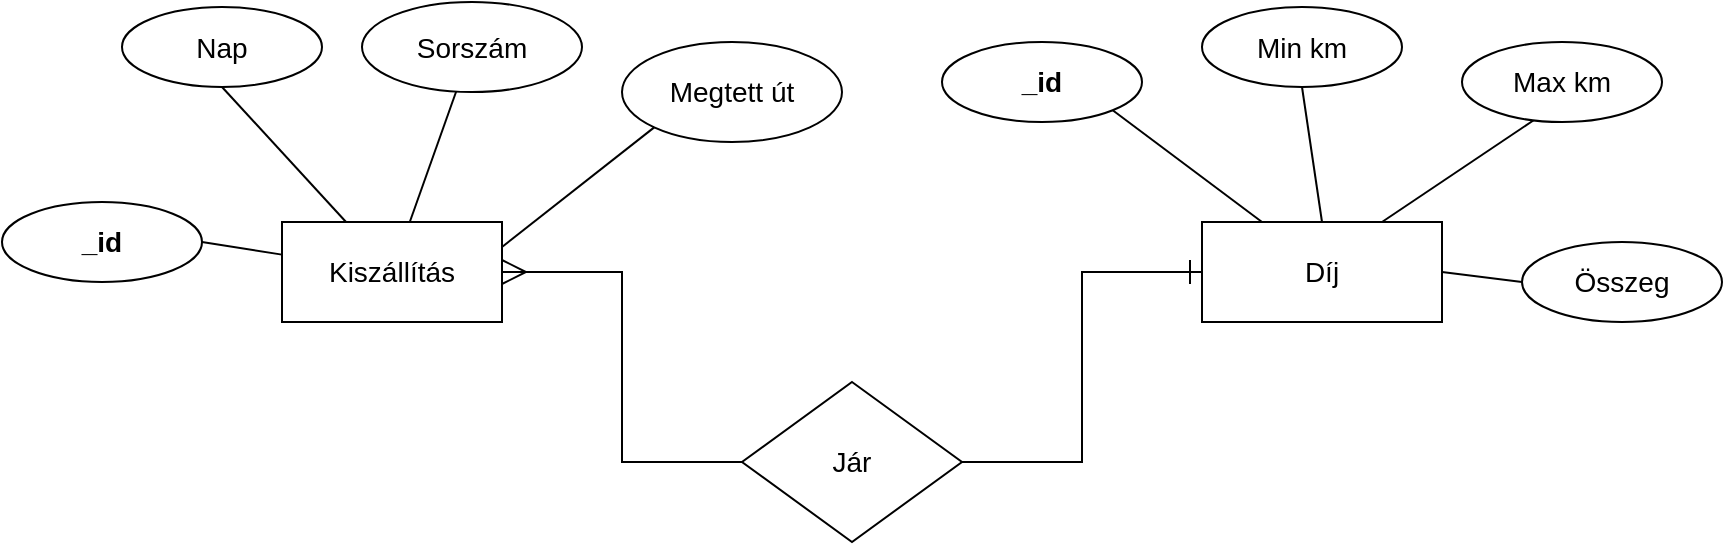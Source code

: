 <mxfile version="20.5.3" type="device"><diagram id="R2lEEEUBdFMjLlhIrx00" name="Page-1"><mxGraphModel dx="1422" dy="762" grid="1" gridSize="10" guides="1" tooltips="1" connect="1" arrows="1" fold="1" page="1" pageScale="1" pageWidth="850" pageHeight="1100" math="0" shadow="0" extFonts="Permanent Marker^https://fonts.googleapis.com/css?family=Permanent+Marker"><root><mxCell id="0"/><mxCell id="1" parent="0"/><mxCell id="Kp3X3O17dTrvOC4vKKKX-7" value="" style="edgeStyle=orthogonalEdgeStyle;rounded=0;orthogonalLoop=1;jettySize=auto;html=1;strokeColor=default;endArrow=none;endFill=0;entryX=0;entryY=0.5;entryDx=0;entryDy=0;startArrow=ERmany;startFill=0;endSize=11;startSize=10;" parent="1" source="Kp3X3O17dTrvOC4vKKKX-1" target="Kp3X3O17dTrvOC4vKKKX-6" edge="1"><mxGeometry relative="1" as="geometry"/></mxCell><mxCell id="Kp3X3O17dTrvOC4vKKKX-18" style="rounded=0;orthogonalLoop=1;jettySize=auto;html=1;entryX=0.5;entryY=1;entryDx=0;entryDy=0;strokeColor=default;fontSize=14;endArrow=none;endFill=0;" parent="1" source="Kp3X3O17dTrvOC4vKKKX-1" target="Kp3X3O17dTrvOC4vKKKX-2" edge="1"><mxGeometry relative="1" as="geometry"/></mxCell><mxCell id="Kp3X3O17dTrvOC4vKKKX-19" style="edgeStyle=none;rounded=0;orthogonalLoop=1;jettySize=auto;html=1;strokeColor=default;fontSize=14;endArrow=none;endFill=0;entryX=1;entryY=0.5;entryDx=0;entryDy=0;" parent="1" source="Kp3X3O17dTrvOC4vKKKX-1" target="Kp3X3O17dTrvOC4vKKKX-13" edge="1"><mxGeometry relative="1" as="geometry"><mxPoint x="130" y="220" as="targetPoint"/></mxGeometry></mxCell><mxCell id="Kp3X3O17dTrvOC4vKKKX-20" value="" style="edgeStyle=none;rounded=0;orthogonalLoop=1;jettySize=auto;html=1;strokeColor=default;fontSize=14;endArrow=none;endFill=0;" parent="1" source="Kp3X3O17dTrvOC4vKKKX-1" target="Kp3X3O17dTrvOC4vKKKX-3" edge="1"><mxGeometry relative="1" as="geometry"/></mxCell><mxCell id="Kp3X3O17dTrvOC4vKKKX-21" style="edgeStyle=none;rounded=0;orthogonalLoop=1;jettySize=auto;html=1;exitX=1;exitY=0.25;exitDx=0;exitDy=0;entryX=0;entryY=1;entryDx=0;entryDy=0;strokeColor=default;fontSize=14;endArrow=none;endFill=0;" parent="1" source="Kp3X3O17dTrvOC4vKKKX-1" target="Kp3X3O17dTrvOC4vKKKX-4" edge="1"><mxGeometry relative="1" as="geometry"/></mxCell><mxCell id="Kp3X3O17dTrvOC4vKKKX-1" value="&lt;font style=&quot;font-size: 14px;&quot;&gt;Kiszállítás&lt;/font&gt;" style="rounded=0;whiteSpace=wrap;html=1;" parent="1" vertex="1"><mxGeometry x="170" y="140" width="110" height="50" as="geometry"/></mxCell><mxCell id="Kp3X3O17dTrvOC4vKKKX-2" value="&lt;font style=&quot;font-size: 14px;&quot;&gt;Nap&lt;/font&gt;" style="ellipse;whiteSpace=wrap;html=1;" parent="1" vertex="1"><mxGeometry x="90" y="32.5" width="100" height="40" as="geometry"/></mxCell><mxCell id="Kp3X3O17dTrvOC4vKKKX-3" value="&lt;font style=&quot;font-size: 14px;&quot;&gt;Sorszám&lt;/font&gt;" style="ellipse;whiteSpace=wrap;html=1;" parent="1" vertex="1"><mxGeometry x="210" y="30" width="110" height="45" as="geometry"/></mxCell><mxCell id="Kp3X3O17dTrvOC4vKKKX-4" value="&lt;font style=&quot;font-size: 14px;&quot;&gt;Megtett út&lt;/font&gt;" style="ellipse;whiteSpace=wrap;html=1;" parent="1" vertex="1"><mxGeometry x="340" y="50" width="110" height="50" as="geometry"/></mxCell><mxCell id="Kp3X3O17dTrvOC4vKKKX-23" style="edgeStyle=none;rounded=0;orthogonalLoop=1;jettySize=auto;html=1;exitX=0.25;exitY=0;exitDx=0;exitDy=0;entryX=1;entryY=1;entryDx=0;entryDy=0;strokeColor=default;fontSize=14;endArrow=none;endFill=0;" parent="1" source="Kp3X3O17dTrvOC4vKKKX-5" target="Kp3X3O17dTrvOC4vKKKX-12" edge="1"><mxGeometry relative="1" as="geometry"/></mxCell><mxCell id="Kp3X3O17dTrvOC4vKKKX-24" style="edgeStyle=none;rounded=0;orthogonalLoop=1;jettySize=auto;html=1;exitX=0.5;exitY=0;exitDx=0;exitDy=0;entryX=0.5;entryY=1;entryDx=0;entryDy=0;strokeColor=default;fontSize=14;endArrow=none;endFill=0;" parent="1" source="Kp3X3O17dTrvOC4vKKKX-5" target="Kp3X3O17dTrvOC4vKKKX-10" edge="1"><mxGeometry relative="1" as="geometry"/></mxCell><mxCell id="Kp3X3O17dTrvOC4vKKKX-25" style="edgeStyle=none;rounded=0;orthogonalLoop=1;jettySize=auto;html=1;exitX=0.75;exitY=0;exitDx=0;exitDy=0;entryX=0.36;entryY=0.975;entryDx=0;entryDy=0;entryPerimeter=0;strokeColor=default;fontSize=14;endArrow=none;endFill=0;" parent="1" source="Kp3X3O17dTrvOC4vKKKX-5" target="Kp3X3O17dTrvOC4vKKKX-11" edge="1"><mxGeometry relative="1" as="geometry"/></mxCell><mxCell id="Kp3X3O17dTrvOC4vKKKX-26" style="edgeStyle=none;rounded=0;orthogonalLoop=1;jettySize=auto;html=1;exitX=1;exitY=0.5;exitDx=0;exitDy=0;entryX=0;entryY=0.5;entryDx=0;entryDy=0;strokeColor=default;fontSize=14;endArrow=none;endFill=0;" parent="1" source="Kp3X3O17dTrvOC4vKKKX-5" target="Kp3X3O17dTrvOC4vKKKX-15" edge="1"><mxGeometry relative="1" as="geometry"/></mxCell><mxCell id="Kp3X3O17dTrvOC4vKKKX-5" value="&lt;span style=&quot;font-size: 14px;&quot;&gt;Díj&lt;/span&gt;" style="rounded=0;whiteSpace=wrap;html=1;" parent="1" vertex="1"><mxGeometry x="630" y="140" width="120" height="50" as="geometry"/></mxCell><mxCell id="Kp3X3O17dTrvOC4vKKKX-8" style="edgeStyle=orthogonalEdgeStyle;rounded=0;orthogonalLoop=1;jettySize=auto;html=1;endArrow=ERone;endFill=0;entryX=0;entryY=0.5;entryDx=0;entryDy=0;startArrow=none;startFill=0;startSize=10;endSize=10;" parent="1" source="Kp3X3O17dTrvOC4vKKKX-6" target="Kp3X3O17dTrvOC4vKKKX-5" edge="1"><mxGeometry relative="1" as="geometry"/></mxCell><mxCell id="Kp3X3O17dTrvOC4vKKKX-6" value="&lt;font style=&quot;font-size: 14px;&quot;&gt;Jár&lt;/font&gt;" style="rhombus;whiteSpace=wrap;html=1;" parent="1" vertex="1"><mxGeometry x="400" y="220" width="110" height="80" as="geometry"/></mxCell><mxCell id="Kp3X3O17dTrvOC4vKKKX-10" value="&lt;font style=&quot;font-size: 14px;&quot;&gt;Min km&lt;/font&gt;" style="ellipse;whiteSpace=wrap;html=1;align=center;" parent="1" vertex="1"><mxGeometry x="630" y="32.5" width="100" height="40" as="geometry"/></mxCell><mxCell id="Kp3X3O17dTrvOC4vKKKX-11" value="&lt;font style=&quot;font-size: 14px;&quot;&gt;Max km&lt;/font&gt;" style="ellipse;whiteSpace=wrap;html=1;align=center;" parent="1" vertex="1"><mxGeometry x="760" y="50" width="100" height="40" as="geometry"/></mxCell><mxCell id="Kp3X3O17dTrvOC4vKKKX-12" value="&lt;b&gt;&lt;font style=&quot;font-size: 14px;&quot;&gt;_id&lt;/font&gt;&lt;/b&gt;" style="ellipse;whiteSpace=wrap;html=1;align=center;" parent="1" vertex="1"><mxGeometry x="500" y="50" width="100" height="40" as="geometry"/></mxCell><mxCell id="Kp3X3O17dTrvOC4vKKKX-13" value="&lt;b&gt;&lt;font style=&quot;font-size: 14px;&quot;&gt;_id&lt;/font&gt;&lt;/b&gt;" style="ellipse;whiteSpace=wrap;html=1;align=center;" parent="1" vertex="1"><mxGeometry x="30" y="130" width="100" height="40" as="geometry"/></mxCell><mxCell id="Kp3X3O17dTrvOC4vKKKX-15" value="&lt;font style=&quot;font-size: 14px;&quot;&gt;Összeg&lt;/font&gt;" style="ellipse;whiteSpace=wrap;html=1;align=center;" parent="1" vertex="1"><mxGeometry x="790" y="150" width="100" height="40" as="geometry"/></mxCell></root></mxGraphModel></diagram></mxfile>